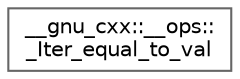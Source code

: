digraph "Graphical Class Hierarchy"
{
 // LATEX_PDF_SIZE
  bgcolor="transparent";
  edge [fontname=Helvetica,fontsize=10,labelfontname=Helvetica,labelfontsize=10];
  node [fontname=Helvetica,fontsize=10,shape=box,height=0.2,width=0.4];
  rankdir="LR";
  Node0 [id="Node000000",label="__gnu_cxx::__ops::\l_Iter_equal_to_val",height=0.2,width=0.4,color="grey40", fillcolor="white", style="filled",URL="$struct____gnu__cxx_1_1____ops_1_1___iter__equal__to__val.html",tooltip=" "];
}
